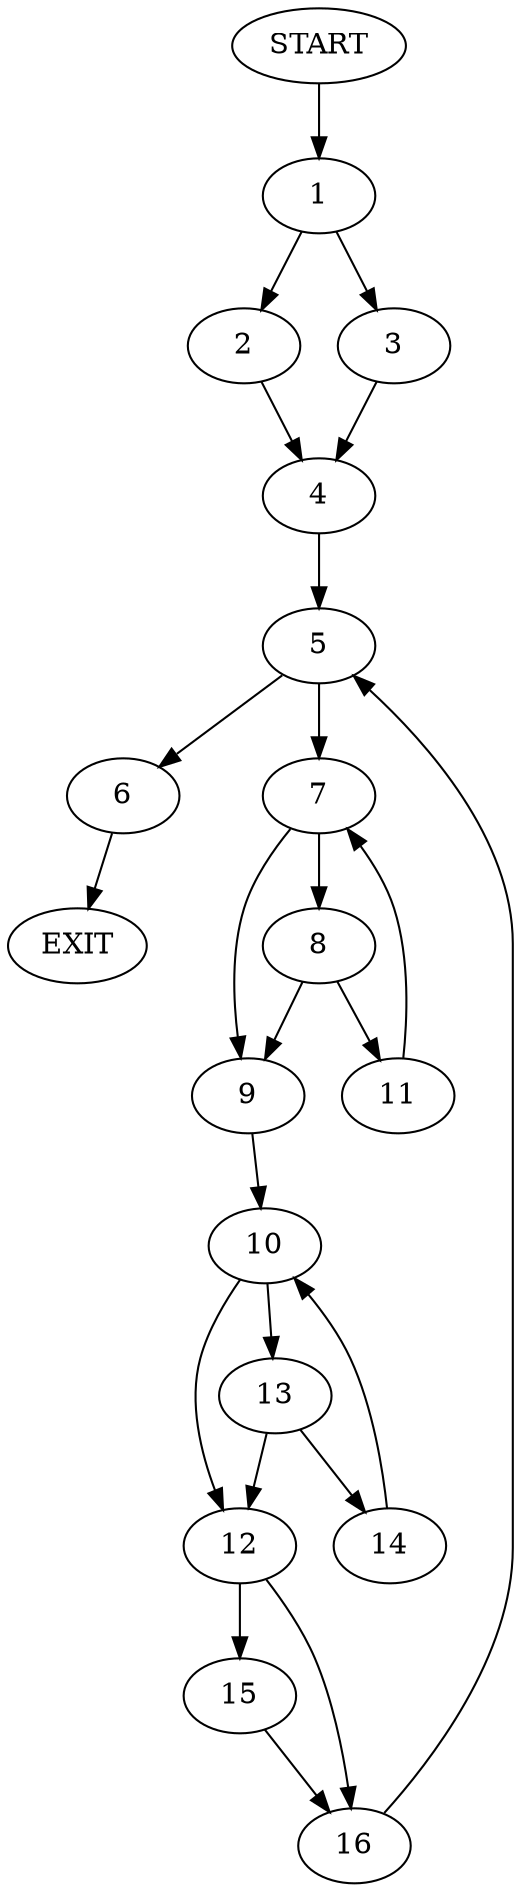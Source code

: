 digraph {
0 [label="START"]
17 [label="EXIT"]
0 -> 1
1 -> 2
1 -> 3
2 -> 4
3 -> 4
4 -> 5
5 -> 6
5 -> 7
7 -> 8
7 -> 9
6 -> 17
9 -> 10
8 -> 11
8 -> 9
11 -> 7
10 -> 12
10 -> 13
13 -> 14
13 -> 12
12 -> 15
12 -> 16
14 -> 10
15 -> 16
16 -> 5
}
